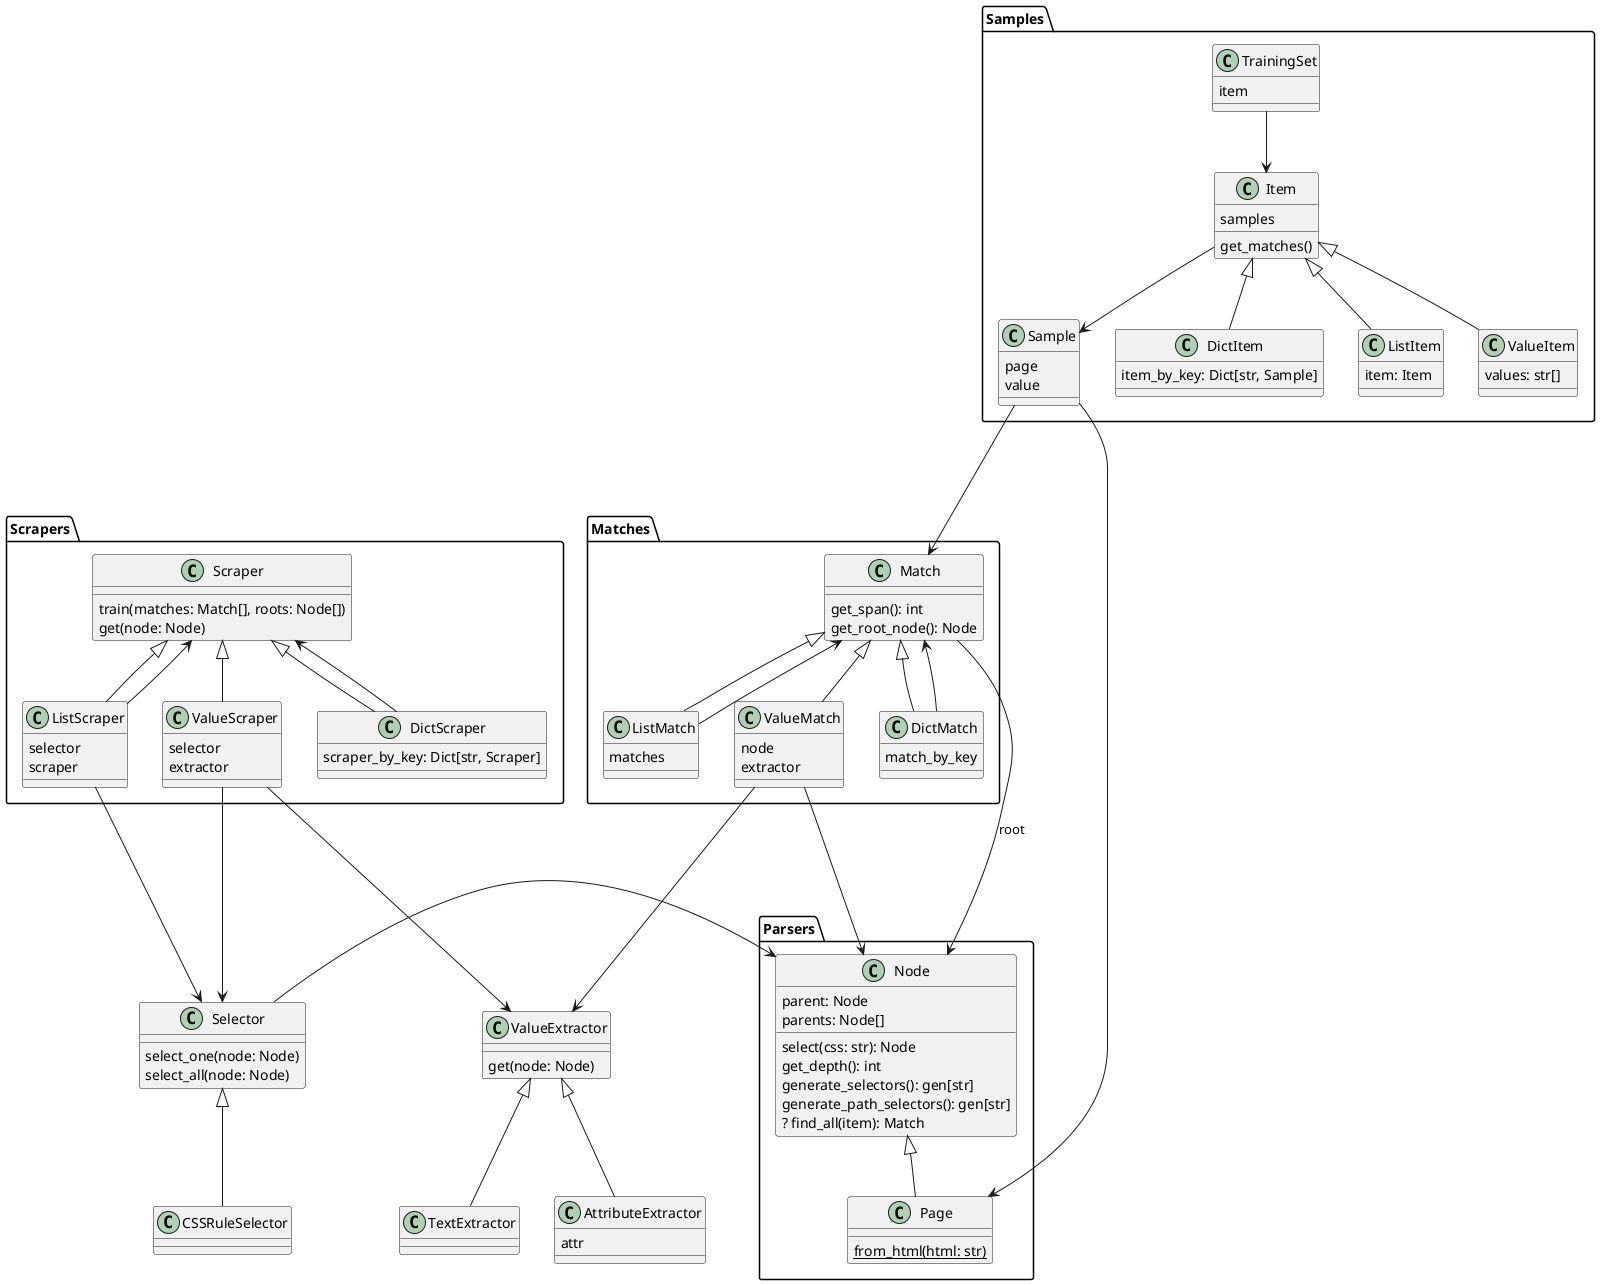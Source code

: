 @startuml
package Parsers {
    class Node
    Node : parent: Node
    Node : parents: Node[]
    Node : select(css: str): Node
    Node : get_depth(): int
    Node : generate_selectors(): gen[str]
    Node : generate_path_selectors(): gen[str]
    Node : ? find_all(item): Match

    class Page
    Page : {static} from_html(html: str)

    Node <|-- Page
}

class Selector
Selector : select_one(node: Node)
Selector : select_all(node: Node)
Selector -> Node

class CSSRuleSelector

Selector <|-- CSSRuleSelector

package Samples {
    class TrainingSet
    TrainingSet : item

    class Item
    Item : samples
    Item : get_matches()

    class Sample
    Sample : page
    Sample : value

    class DictItem
    DictItem : item_by_key: Dict[str, Sample]

    class ListItem
    ListItem : item: Item

    class ValueItem
    ValueItem : values: str[]
}
Item --> Sample
TrainingSet --> Item
Item <|-- DictItem
Item <|-- ListItem
Item <|-- ValueItem

Sample --> Page

package Matches{
    class Match
    Match : get_span(): int
    Match : get_root_node(): Node

    class DictMatch
    DictMatch : match_by_key
    DictMatch --> Match

    class ListMatch
    ListMatch : matches
    ListMatch --> Match

    class ValueMatch
    ValueMatch : node
    ValueMatch : extractor
}

Match ---> Node : root

ValueMatch ---> Node

Match <|-- DictMatch
Match <|-- ListMatch
Match <|-- ValueMatch

Sample ---> Match

package Scrapers {
    class Scraper
    Scraper : train(matches: Match[], roots: Node[])
    Scraper : get(node: Node)

    class DictScraper
    DictScraper : scraper_by_key: Dict[str, Scraper]
    DictScraper --> Scraper

    class ListScraper
    ListScraper : selector
    ListScraper : scraper
    ListScraper --> Scraper

    class ValueScraper
    ValueScraper : selector
    ValueScraper : extractor
}

ValueScraper ---> Selector
ListScraper ---> Selector

class ValueExtractor
ValueExtractor : get(node: Node)

class AttributeExtractor
AttributeExtractor : attr

class TextExtractor

Scraper <|-- DictScraper
Scraper <|-- ListScraper
Scraper <|-- ValueScraper
ValueScraper ---> ValueExtractor

ValueExtractor <|--  AttributeExtractor
ValueExtractor <|--  TextExtractor

ValueMatch --> ValueExtractor


@enduml